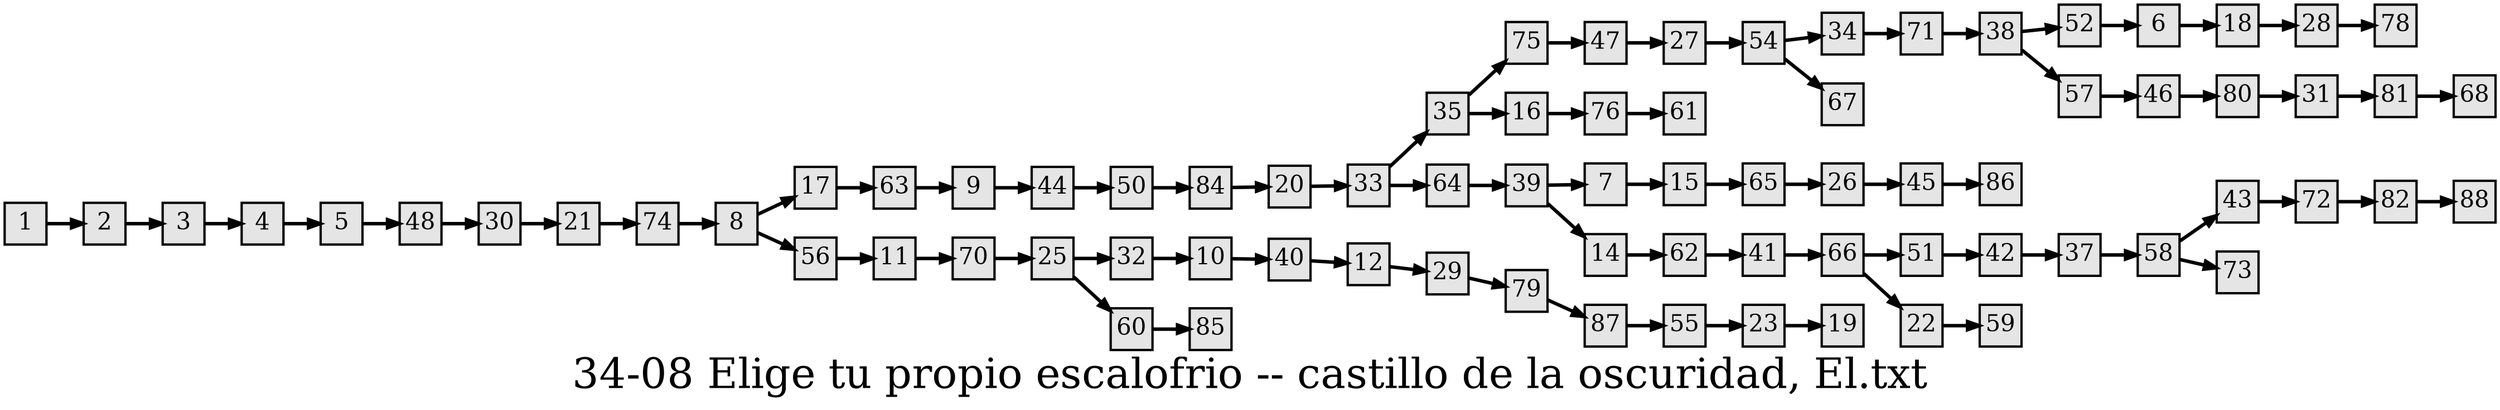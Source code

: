 digraph g{
  graph [ label="34-08 Elige tu propio escalofrio -- castillo de la oscuridad, El.txt" rankdir=LR, ordering=out, fontsize=36, nodesep="0.35", ranksep="0.45"];
  node  [shape=rect, penwidth=2, fontsize=20, style=filled, fillcolor=grey90, margin="0,0", labelfloat=true, regular=true, fixedsize=true];
  edge  [labelfloat=true, penwidth=3, fontsize=12];
  1 -> 2;
  2 -> 3;
  3 -> 4;
  4 -> 5;
  5 -> 48;
  6 -> 18;
  7 -> 15;
  8 -> 17;
  8 -> 56;
  9 -> 44;
  10 -> 40;
  11 -> 70;
  12 -> 29;
  14 -> 62;
  15 -> 65;
  16 -> 76;
  17 -> 63;
  18 -> 28;
  20 -> 33;
  21 -> 74;
  22 -> 59;
  23 -> 19;
  25 -> 32;
  25 -> 60;
  26 -> 45;
  27 -> 54;
  28 -> 78;
  29 -> 79;
  30 -> 21;
  31 -> 81;
  32 -> 10;
  33 -> 35;
  33 -> 64;
  34 -> 71;
  35 -> 75;
  35 -> 16;
  37 -> 58;
  38 -> 52;
  38 -> 57;
  39 -> 7;
  39 -> 14;
  40 -> 12;
  41 -> 66;
  42 -> 37;
  43 -> 72;
  44 -> 50;
  45 -> 86;
  46 -> 80;
  47 -> 27;
  48 -> 30;
  50 -> 84;
  51 -> 42;
  52 -> 6;
  54 -> 34;
  54 -> 67;
  55 -> 23;
  56 -> 11;
  57 -> 46;
  58 -> 43;
  58 -> 73;
  60 -> 85;
  62 -> 41;
  63 -> 9;
  64 -> 39;
  65 -> 26;
  66 -> 51;
  66 -> 22;
  70 -> 25;
  71 -> 38;
  72 -> 82;
  74 -> 8;
  75 -> 47;
  76 -> 61;
  79 -> 87;
  80 -> 31;
  81 -> 68;
  82 -> 88;
  84 -> 20;
  87 -> 55;
}

